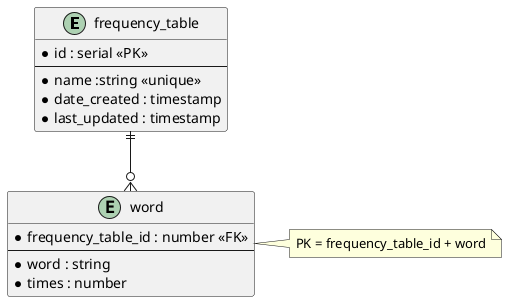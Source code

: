 @@startuml Freqtable Database Schema

entity frequency_table {
    *id : serial <<PK>>
    --
    *name :string <<unique>>
    *date_created : timestamp
    *last_updated : timestamp
}

entity word {
    *frequency_table_id : number <<FK>>
    --
    *word : string
    *times : number
}

note right of word
    PK = frequency_table_id + word
end note

frequency_table ||--o{ word

@@enduml